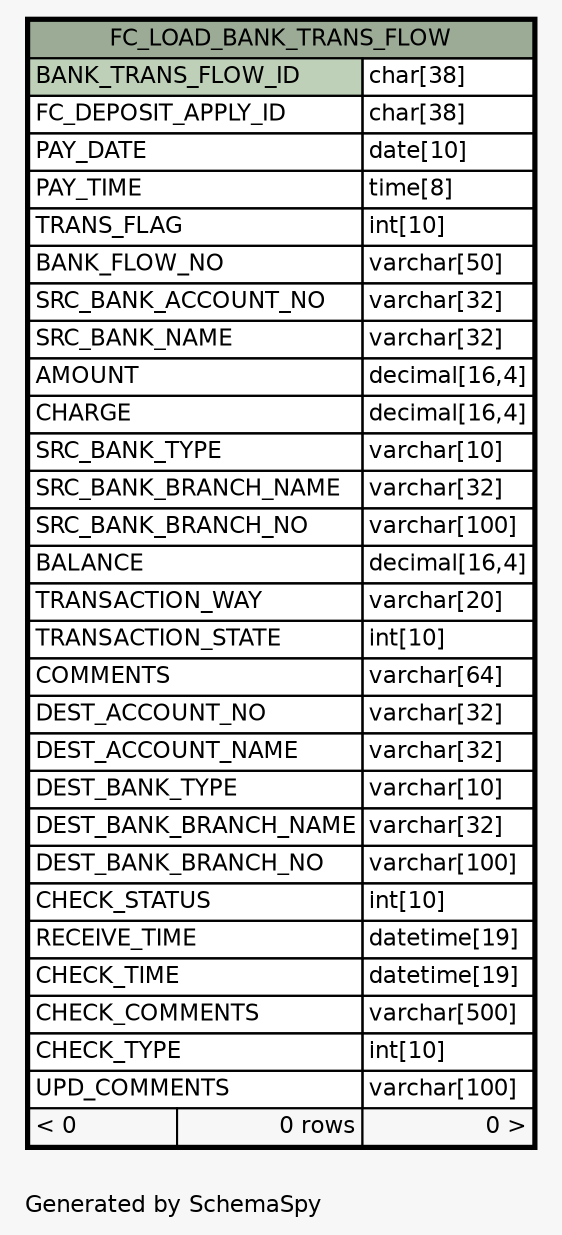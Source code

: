 // dot 2.26.0 on Linux 2.6.32-504.8.1.el6.x86_64
// SchemaSpy rev 590
digraph "oneDegreeRelationshipsDiagram" {
  graph [
    rankdir="RL"
    bgcolor="#f7f7f7"
    label="\nGenerated by SchemaSpy"
    labeljust="l"
    nodesep="0.18"
    ranksep="0.46"
    fontname="Helvetica"
    fontsize="11"
  ];
  node [
    fontname="Helvetica"
    fontsize="11"
    shape="plaintext"
  ];
  edge [
    arrowsize="0.8"
  ];
  "FC_LOAD_BANK_TRANS_FLOW" [
    label=<
    <TABLE BORDER="2" CELLBORDER="1" CELLSPACING="0" BGCOLOR="#ffffff">
      <TR><TD COLSPAN="3" BGCOLOR="#9bab96" ALIGN="CENTER">FC_LOAD_BANK_TRANS_FLOW</TD></TR>
      <TR><TD PORT="BANK_TRANS_FLOW_ID" COLSPAN="2" BGCOLOR="#bed1b8" ALIGN="LEFT">BANK_TRANS_FLOW_ID</TD><TD PORT="BANK_TRANS_FLOW_ID.type" ALIGN="LEFT">char[38]</TD></TR>
      <TR><TD PORT="FC_DEPOSIT_APPLY_ID" COLSPAN="2" ALIGN="LEFT">FC_DEPOSIT_APPLY_ID</TD><TD PORT="FC_DEPOSIT_APPLY_ID.type" ALIGN="LEFT">char[38]</TD></TR>
      <TR><TD PORT="PAY_DATE" COLSPAN="2" ALIGN="LEFT">PAY_DATE</TD><TD PORT="PAY_DATE.type" ALIGN="LEFT">date[10]</TD></TR>
      <TR><TD PORT="PAY_TIME" COLSPAN="2" ALIGN="LEFT">PAY_TIME</TD><TD PORT="PAY_TIME.type" ALIGN="LEFT">time[8]</TD></TR>
      <TR><TD PORT="TRANS_FLAG" COLSPAN="2" ALIGN="LEFT">TRANS_FLAG</TD><TD PORT="TRANS_FLAG.type" ALIGN="LEFT">int[10]</TD></TR>
      <TR><TD PORT="BANK_FLOW_NO" COLSPAN="2" ALIGN="LEFT">BANK_FLOW_NO</TD><TD PORT="BANK_FLOW_NO.type" ALIGN="LEFT">varchar[50]</TD></TR>
      <TR><TD PORT="SRC_BANK_ACCOUNT_NO" COLSPAN="2" ALIGN="LEFT">SRC_BANK_ACCOUNT_NO</TD><TD PORT="SRC_BANK_ACCOUNT_NO.type" ALIGN="LEFT">varchar[32]</TD></TR>
      <TR><TD PORT="SRC_BANK_NAME" COLSPAN="2" ALIGN="LEFT">SRC_BANK_NAME</TD><TD PORT="SRC_BANK_NAME.type" ALIGN="LEFT">varchar[32]</TD></TR>
      <TR><TD PORT="AMOUNT" COLSPAN="2" ALIGN="LEFT">AMOUNT</TD><TD PORT="AMOUNT.type" ALIGN="LEFT">decimal[16,4]</TD></TR>
      <TR><TD PORT="CHARGE" COLSPAN="2" ALIGN="LEFT">CHARGE</TD><TD PORT="CHARGE.type" ALIGN="LEFT">decimal[16,4]</TD></TR>
      <TR><TD PORT="SRC_BANK_TYPE" COLSPAN="2" ALIGN="LEFT">SRC_BANK_TYPE</TD><TD PORT="SRC_BANK_TYPE.type" ALIGN="LEFT">varchar[10]</TD></TR>
      <TR><TD PORT="SRC_BANK_BRANCH_NAME" COLSPAN="2" ALIGN="LEFT">SRC_BANK_BRANCH_NAME</TD><TD PORT="SRC_BANK_BRANCH_NAME.type" ALIGN="LEFT">varchar[32]</TD></TR>
      <TR><TD PORT="SRC_BANK_BRANCH_NO" COLSPAN="2" ALIGN="LEFT">SRC_BANK_BRANCH_NO</TD><TD PORT="SRC_BANK_BRANCH_NO.type" ALIGN="LEFT">varchar[100]</TD></TR>
      <TR><TD PORT="BALANCE" COLSPAN="2" ALIGN="LEFT">BALANCE</TD><TD PORT="BALANCE.type" ALIGN="LEFT">decimal[16,4]</TD></TR>
      <TR><TD PORT="TRANSACTION_WAY" COLSPAN="2" ALIGN="LEFT">TRANSACTION_WAY</TD><TD PORT="TRANSACTION_WAY.type" ALIGN="LEFT">varchar[20]</TD></TR>
      <TR><TD PORT="TRANSACTION_STATE" COLSPAN="2" ALIGN="LEFT">TRANSACTION_STATE</TD><TD PORT="TRANSACTION_STATE.type" ALIGN="LEFT">int[10]</TD></TR>
      <TR><TD PORT="COMMENTS" COLSPAN="2" ALIGN="LEFT">COMMENTS</TD><TD PORT="COMMENTS.type" ALIGN="LEFT">varchar[64]</TD></TR>
      <TR><TD PORT="DEST_ACCOUNT_NO" COLSPAN="2" ALIGN="LEFT">DEST_ACCOUNT_NO</TD><TD PORT="DEST_ACCOUNT_NO.type" ALIGN="LEFT">varchar[32]</TD></TR>
      <TR><TD PORT="DEST_ACCOUNT_NAME" COLSPAN="2" ALIGN="LEFT">DEST_ACCOUNT_NAME</TD><TD PORT="DEST_ACCOUNT_NAME.type" ALIGN="LEFT">varchar[32]</TD></TR>
      <TR><TD PORT="DEST_BANK_TYPE" COLSPAN="2" ALIGN="LEFT">DEST_BANK_TYPE</TD><TD PORT="DEST_BANK_TYPE.type" ALIGN="LEFT">varchar[10]</TD></TR>
      <TR><TD PORT="DEST_BANK_BRANCH_NAME" COLSPAN="2" ALIGN="LEFT">DEST_BANK_BRANCH_NAME</TD><TD PORT="DEST_BANK_BRANCH_NAME.type" ALIGN="LEFT">varchar[32]</TD></TR>
      <TR><TD PORT="DEST_BANK_BRANCH_NO" COLSPAN="2" ALIGN="LEFT">DEST_BANK_BRANCH_NO</TD><TD PORT="DEST_BANK_BRANCH_NO.type" ALIGN="LEFT">varchar[100]</TD></TR>
      <TR><TD PORT="CHECK_STATUS" COLSPAN="2" ALIGN="LEFT">CHECK_STATUS</TD><TD PORT="CHECK_STATUS.type" ALIGN="LEFT">int[10]</TD></TR>
      <TR><TD PORT="RECEIVE_TIME" COLSPAN="2" ALIGN="LEFT">RECEIVE_TIME</TD><TD PORT="RECEIVE_TIME.type" ALIGN="LEFT">datetime[19]</TD></TR>
      <TR><TD PORT="CHECK_TIME" COLSPAN="2" ALIGN="LEFT">CHECK_TIME</TD><TD PORT="CHECK_TIME.type" ALIGN="LEFT">datetime[19]</TD></TR>
      <TR><TD PORT="CHECK_COMMENTS" COLSPAN="2" ALIGN="LEFT">CHECK_COMMENTS</TD><TD PORT="CHECK_COMMENTS.type" ALIGN="LEFT">varchar[500]</TD></TR>
      <TR><TD PORT="CHECK_TYPE" COLSPAN="2" ALIGN="LEFT">CHECK_TYPE</TD><TD PORT="CHECK_TYPE.type" ALIGN="LEFT">int[10]</TD></TR>
      <TR><TD PORT="UPD_COMMENTS" COLSPAN="2" ALIGN="LEFT">UPD_COMMENTS</TD><TD PORT="UPD_COMMENTS.type" ALIGN="LEFT">varchar[100]</TD></TR>
      <TR><TD ALIGN="LEFT" BGCOLOR="#f7f7f7">&lt; 0</TD><TD ALIGN="RIGHT" BGCOLOR="#f7f7f7">0 rows</TD><TD ALIGN="RIGHT" BGCOLOR="#f7f7f7">0 &gt;</TD></TR>
    </TABLE>>
    URL="FC_LOAD_BANK_TRANS_FLOW.html"
    tooltip="FC_LOAD_BANK_TRANS_FLOW"
  ];
}

